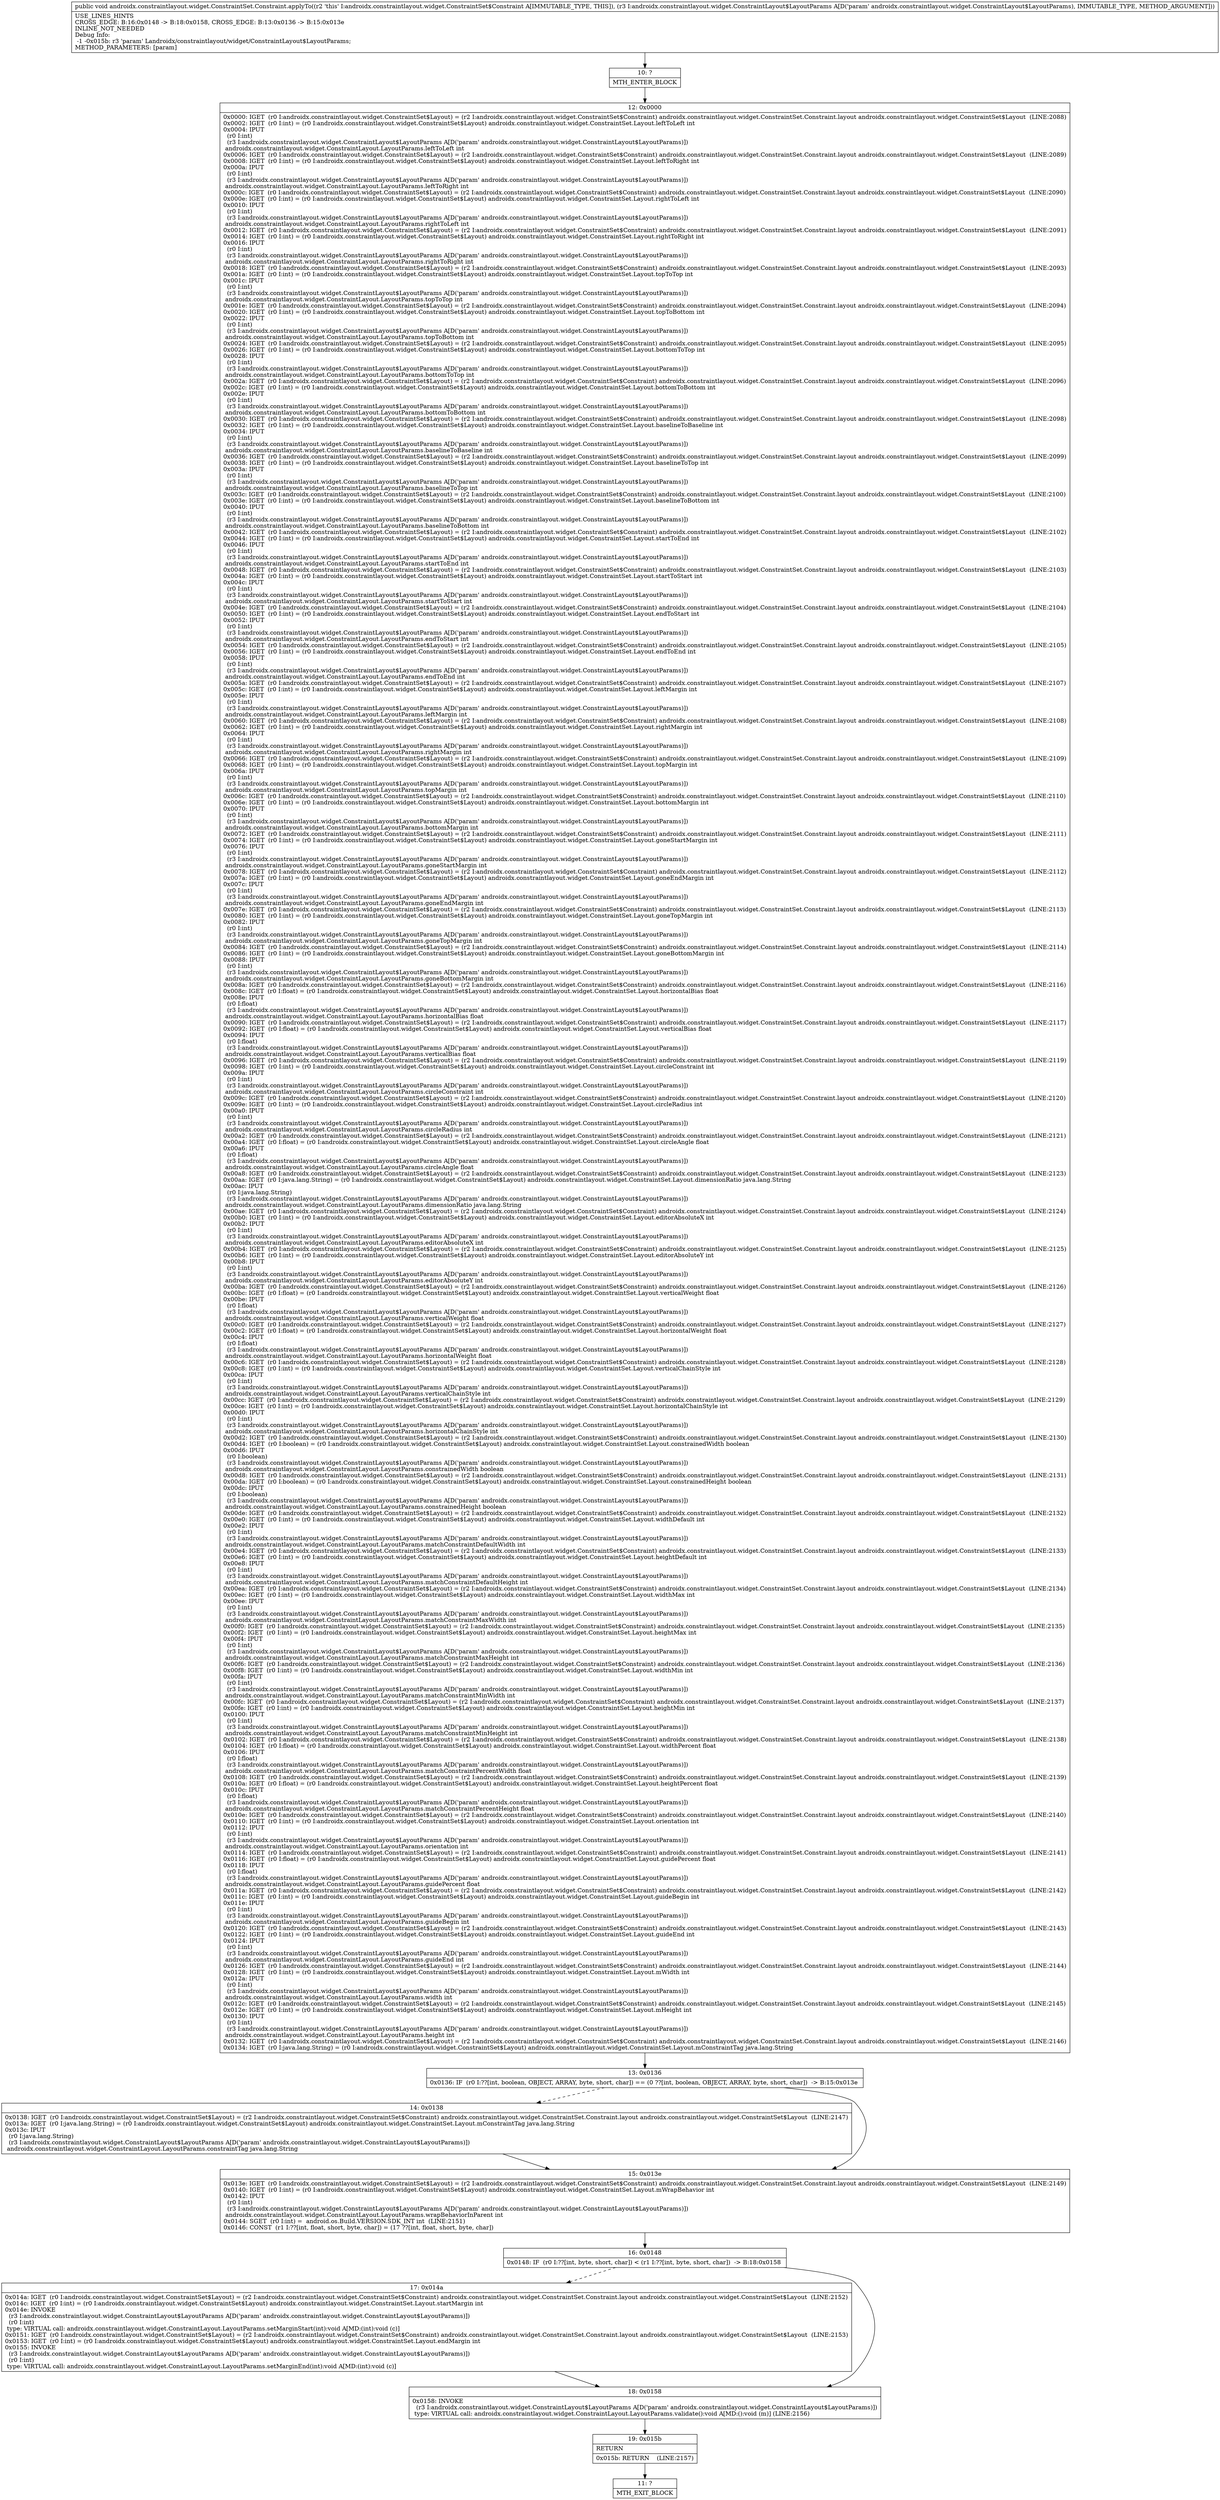 digraph "CFG forandroidx.constraintlayout.widget.ConstraintSet.Constraint.applyTo(Landroidx\/constraintlayout\/widget\/ConstraintLayout$LayoutParams;)V" {
Node_10 [shape=record,label="{10\:\ ?|MTH_ENTER_BLOCK\l}"];
Node_12 [shape=record,label="{12\:\ 0x0000|0x0000: IGET  (r0 I:androidx.constraintlayout.widget.ConstraintSet$Layout) = (r2 I:androidx.constraintlayout.widget.ConstraintSet$Constraint) androidx.constraintlayout.widget.ConstraintSet.Constraint.layout androidx.constraintlayout.widget.ConstraintSet$Layout  (LINE:2088)\l0x0002: IGET  (r0 I:int) = (r0 I:androidx.constraintlayout.widget.ConstraintSet$Layout) androidx.constraintlayout.widget.ConstraintSet.Layout.leftToLeft int \l0x0004: IPUT  \l  (r0 I:int)\l  (r3 I:androidx.constraintlayout.widget.ConstraintLayout$LayoutParams A[D('param' androidx.constraintlayout.widget.ConstraintLayout$LayoutParams)])\l androidx.constraintlayout.widget.ConstraintLayout.LayoutParams.leftToLeft int \l0x0006: IGET  (r0 I:androidx.constraintlayout.widget.ConstraintSet$Layout) = (r2 I:androidx.constraintlayout.widget.ConstraintSet$Constraint) androidx.constraintlayout.widget.ConstraintSet.Constraint.layout androidx.constraintlayout.widget.ConstraintSet$Layout  (LINE:2089)\l0x0008: IGET  (r0 I:int) = (r0 I:androidx.constraintlayout.widget.ConstraintSet$Layout) androidx.constraintlayout.widget.ConstraintSet.Layout.leftToRight int \l0x000a: IPUT  \l  (r0 I:int)\l  (r3 I:androidx.constraintlayout.widget.ConstraintLayout$LayoutParams A[D('param' androidx.constraintlayout.widget.ConstraintLayout$LayoutParams)])\l androidx.constraintlayout.widget.ConstraintLayout.LayoutParams.leftToRight int \l0x000c: IGET  (r0 I:androidx.constraintlayout.widget.ConstraintSet$Layout) = (r2 I:androidx.constraintlayout.widget.ConstraintSet$Constraint) androidx.constraintlayout.widget.ConstraintSet.Constraint.layout androidx.constraintlayout.widget.ConstraintSet$Layout  (LINE:2090)\l0x000e: IGET  (r0 I:int) = (r0 I:androidx.constraintlayout.widget.ConstraintSet$Layout) androidx.constraintlayout.widget.ConstraintSet.Layout.rightToLeft int \l0x0010: IPUT  \l  (r0 I:int)\l  (r3 I:androidx.constraintlayout.widget.ConstraintLayout$LayoutParams A[D('param' androidx.constraintlayout.widget.ConstraintLayout$LayoutParams)])\l androidx.constraintlayout.widget.ConstraintLayout.LayoutParams.rightToLeft int \l0x0012: IGET  (r0 I:androidx.constraintlayout.widget.ConstraintSet$Layout) = (r2 I:androidx.constraintlayout.widget.ConstraintSet$Constraint) androidx.constraintlayout.widget.ConstraintSet.Constraint.layout androidx.constraintlayout.widget.ConstraintSet$Layout  (LINE:2091)\l0x0014: IGET  (r0 I:int) = (r0 I:androidx.constraintlayout.widget.ConstraintSet$Layout) androidx.constraintlayout.widget.ConstraintSet.Layout.rightToRight int \l0x0016: IPUT  \l  (r0 I:int)\l  (r3 I:androidx.constraintlayout.widget.ConstraintLayout$LayoutParams A[D('param' androidx.constraintlayout.widget.ConstraintLayout$LayoutParams)])\l androidx.constraintlayout.widget.ConstraintLayout.LayoutParams.rightToRight int \l0x0018: IGET  (r0 I:androidx.constraintlayout.widget.ConstraintSet$Layout) = (r2 I:androidx.constraintlayout.widget.ConstraintSet$Constraint) androidx.constraintlayout.widget.ConstraintSet.Constraint.layout androidx.constraintlayout.widget.ConstraintSet$Layout  (LINE:2093)\l0x001a: IGET  (r0 I:int) = (r0 I:androidx.constraintlayout.widget.ConstraintSet$Layout) androidx.constraintlayout.widget.ConstraintSet.Layout.topToTop int \l0x001c: IPUT  \l  (r0 I:int)\l  (r3 I:androidx.constraintlayout.widget.ConstraintLayout$LayoutParams A[D('param' androidx.constraintlayout.widget.ConstraintLayout$LayoutParams)])\l androidx.constraintlayout.widget.ConstraintLayout.LayoutParams.topToTop int \l0x001e: IGET  (r0 I:androidx.constraintlayout.widget.ConstraintSet$Layout) = (r2 I:androidx.constraintlayout.widget.ConstraintSet$Constraint) androidx.constraintlayout.widget.ConstraintSet.Constraint.layout androidx.constraintlayout.widget.ConstraintSet$Layout  (LINE:2094)\l0x0020: IGET  (r0 I:int) = (r0 I:androidx.constraintlayout.widget.ConstraintSet$Layout) androidx.constraintlayout.widget.ConstraintSet.Layout.topToBottom int \l0x0022: IPUT  \l  (r0 I:int)\l  (r3 I:androidx.constraintlayout.widget.ConstraintLayout$LayoutParams A[D('param' androidx.constraintlayout.widget.ConstraintLayout$LayoutParams)])\l androidx.constraintlayout.widget.ConstraintLayout.LayoutParams.topToBottom int \l0x0024: IGET  (r0 I:androidx.constraintlayout.widget.ConstraintSet$Layout) = (r2 I:androidx.constraintlayout.widget.ConstraintSet$Constraint) androidx.constraintlayout.widget.ConstraintSet.Constraint.layout androidx.constraintlayout.widget.ConstraintSet$Layout  (LINE:2095)\l0x0026: IGET  (r0 I:int) = (r0 I:androidx.constraintlayout.widget.ConstraintSet$Layout) androidx.constraintlayout.widget.ConstraintSet.Layout.bottomToTop int \l0x0028: IPUT  \l  (r0 I:int)\l  (r3 I:androidx.constraintlayout.widget.ConstraintLayout$LayoutParams A[D('param' androidx.constraintlayout.widget.ConstraintLayout$LayoutParams)])\l androidx.constraintlayout.widget.ConstraintLayout.LayoutParams.bottomToTop int \l0x002a: IGET  (r0 I:androidx.constraintlayout.widget.ConstraintSet$Layout) = (r2 I:androidx.constraintlayout.widget.ConstraintSet$Constraint) androidx.constraintlayout.widget.ConstraintSet.Constraint.layout androidx.constraintlayout.widget.ConstraintSet$Layout  (LINE:2096)\l0x002c: IGET  (r0 I:int) = (r0 I:androidx.constraintlayout.widget.ConstraintSet$Layout) androidx.constraintlayout.widget.ConstraintSet.Layout.bottomToBottom int \l0x002e: IPUT  \l  (r0 I:int)\l  (r3 I:androidx.constraintlayout.widget.ConstraintLayout$LayoutParams A[D('param' androidx.constraintlayout.widget.ConstraintLayout$LayoutParams)])\l androidx.constraintlayout.widget.ConstraintLayout.LayoutParams.bottomToBottom int \l0x0030: IGET  (r0 I:androidx.constraintlayout.widget.ConstraintSet$Layout) = (r2 I:androidx.constraintlayout.widget.ConstraintSet$Constraint) androidx.constraintlayout.widget.ConstraintSet.Constraint.layout androidx.constraintlayout.widget.ConstraintSet$Layout  (LINE:2098)\l0x0032: IGET  (r0 I:int) = (r0 I:androidx.constraintlayout.widget.ConstraintSet$Layout) androidx.constraintlayout.widget.ConstraintSet.Layout.baselineToBaseline int \l0x0034: IPUT  \l  (r0 I:int)\l  (r3 I:androidx.constraintlayout.widget.ConstraintLayout$LayoutParams A[D('param' androidx.constraintlayout.widget.ConstraintLayout$LayoutParams)])\l androidx.constraintlayout.widget.ConstraintLayout.LayoutParams.baselineToBaseline int \l0x0036: IGET  (r0 I:androidx.constraintlayout.widget.ConstraintSet$Layout) = (r2 I:androidx.constraintlayout.widget.ConstraintSet$Constraint) androidx.constraintlayout.widget.ConstraintSet.Constraint.layout androidx.constraintlayout.widget.ConstraintSet$Layout  (LINE:2099)\l0x0038: IGET  (r0 I:int) = (r0 I:androidx.constraintlayout.widget.ConstraintSet$Layout) androidx.constraintlayout.widget.ConstraintSet.Layout.baselineToTop int \l0x003a: IPUT  \l  (r0 I:int)\l  (r3 I:androidx.constraintlayout.widget.ConstraintLayout$LayoutParams A[D('param' androidx.constraintlayout.widget.ConstraintLayout$LayoutParams)])\l androidx.constraintlayout.widget.ConstraintLayout.LayoutParams.baselineToTop int \l0x003c: IGET  (r0 I:androidx.constraintlayout.widget.ConstraintSet$Layout) = (r2 I:androidx.constraintlayout.widget.ConstraintSet$Constraint) androidx.constraintlayout.widget.ConstraintSet.Constraint.layout androidx.constraintlayout.widget.ConstraintSet$Layout  (LINE:2100)\l0x003e: IGET  (r0 I:int) = (r0 I:androidx.constraintlayout.widget.ConstraintSet$Layout) androidx.constraintlayout.widget.ConstraintSet.Layout.baselineToBottom int \l0x0040: IPUT  \l  (r0 I:int)\l  (r3 I:androidx.constraintlayout.widget.ConstraintLayout$LayoutParams A[D('param' androidx.constraintlayout.widget.ConstraintLayout$LayoutParams)])\l androidx.constraintlayout.widget.ConstraintLayout.LayoutParams.baselineToBottom int \l0x0042: IGET  (r0 I:androidx.constraintlayout.widget.ConstraintSet$Layout) = (r2 I:androidx.constraintlayout.widget.ConstraintSet$Constraint) androidx.constraintlayout.widget.ConstraintSet.Constraint.layout androidx.constraintlayout.widget.ConstraintSet$Layout  (LINE:2102)\l0x0044: IGET  (r0 I:int) = (r0 I:androidx.constraintlayout.widget.ConstraintSet$Layout) androidx.constraintlayout.widget.ConstraintSet.Layout.startToEnd int \l0x0046: IPUT  \l  (r0 I:int)\l  (r3 I:androidx.constraintlayout.widget.ConstraintLayout$LayoutParams A[D('param' androidx.constraintlayout.widget.ConstraintLayout$LayoutParams)])\l androidx.constraintlayout.widget.ConstraintLayout.LayoutParams.startToEnd int \l0x0048: IGET  (r0 I:androidx.constraintlayout.widget.ConstraintSet$Layout) = (r2 I:androidx.constraintlayout.widget.ConstraintSet$Constraint) androidx.constraintlayout.widget.ConstraintSet.Constraint.layout androidx.constraintlayout.widget.ConstraintSet$Layout  (LINE:2103)\l0x004a: IGET  (r0 I:int) = (r0 I:androidx.constraintlayout.widget.ConstraintSet$Layout) androidx.constraintlayout.widget.ConstraintSet.Layout.startToStart int \l0x004c: IPUT  \l  (r0 I:int)\l  (r3 I:androidx.constraintlayout.widget.ConstraintLayout$LayoutParams A[D('param' androidx.constraintlayout.widget.ConstraintLayout$LayoutParams)])\l androidx.constraintlayout.widget.ConstraintLayout.LayoutParams.startToStart int \l0x004e: IGET  (r0 I:androidx.constraintlayout.widget.ConstraintSet$Layout) = (r2 I:androidx.constraintlayout.widget.ConstraintSet$Constraint) androidx.constraintlayout.widget.ConstraintSet.Constraint.layout androidx.constraintlayout.widget.ConstraintSet$Layout  (LINE:2104)\l0x0050: IGET  (r0 I:int) = (r0 I:androidx.constraintlayout.widget.ConstraintSet$Layout) androidx.constraintlayout.widget.ConstraintSet.Layout.endToStart int \l0x0052: IPUT  \l  (r0 I:int)\l  (r3 I:androidx.constraintlayout.widget.ConstraintLayout$LayoutParams A[D('param' androidx.constraintlayout.widget.ConstraintLayout$LayoutParams)])\l androidx.constraintlayout.widget.ConstraintLayout.LayoutParams.endToStart int \l0x0054: IGET  (r0 I:androidx.constraintlayout.widget.ConstraintSet$Layout) = (r2 I:androidx.constraintlayout.widget.ConstraintSet$Constraint) androidx.constraintlayout.widget.ConstraintSet.Constraint.layout androidx.constraintlayout.widget.ConstraintSet$Layout  (LINE:2105)\l0x0056: IGET  (r0 I:int) = (r0 I:androidx.constraintlayout.widget.ConstraintSet$Layout) androidx.constraintlayout.widget.ConstraintSet.Layout.endToEnd int \l0x0058: IPUT  \l  (r0 I:int)\l  (r3 I:androidx.constraintlayout.widget.ConstraintLayout$LayoutParams A[D('param' androidx.constraintlayout.widget.ConstraintLayout$LayoutParams)])\l androidx.constraintlayout.widget.ConstraintLayout.LayoutParams.endToEnd int \l0x005a: IGET  (r0 I:androidx.constraintlayout.widget.ConstraintSet$Layout) = (r2 I:androidx.constraintlayout.widget.ConstraintSet$Constraint) androidx.constraintlayout.widget.ConstraintSet.Constraint.layout androidx.constraintlayout.widget.ConstraintSet$Layout  (LINE:2107)\l0x005c: IGET  (r0 I:int) = (r0 I:androidx.constraintlayout.widget.ConstraintSet$Layout) androidx.constraintlayout.widget.ConstraintSet.Layout.leftMargin int \l0x005e: IPUT  \l  (r0 I:int)\l  (r3 I:androidx.constraintlayout.widget.ConstraintLayout$LayoutParams A[D('param' androidx.constraintlayout.widget.ConstraintLayout$LayoutParams)])\l androidx.constraintlayout.widget.ConstraintLayout.LayoutParams.leftMargin int \l0x0060: IGET  (r0 I:androidx.constraintlayout.widget.ConstraintSet$Layout) = (r2 I:androidx.constraintlayout.widget.ConstraintSet$Constraint) androidx.constraintlayout.widget.ConstraintSet.Constraint.layout androidx.constraintlayout.widget.ConstraintSet$Layout  (LINE:2108)\l0x0062: IGET  (r0 I:int) = (r0 I:androidx.constraintlayout.widget.ConstraintSet$Layout) androidx.constraintlayout.widget.ConstraintSet.Layout.rightMargin int \l0x0064: IPUT  \l  (r0 I:int)\l  (r3 I:androidx.constraintlayout.widget.ConstraintLayout$LayoutParams A[D('param' androidx.constraintlayout.widget.ConstraintLayout$LayoutParams)])\l androidx.constraintlayout.widget.ConstraintLayout.LayoutParams.rightMargin int \l0x0066: IGET  (r0 I:androidx.constraintlayout.widget.ConstraintSet$Layout) = (r2 I:androidx.constraintlayout.widget.ConstraintSet$Constraint) androidx.constraintlayout.widget.ConstraintSet.Constraint.layout androidx.constraintlayout.widget.ConstraintSet$Layout  (LINE:2109)\l0x0068: IGET  (r0 I:int) = (r0 I:androidx.constraintlayout.widget.ConstraintSet$Layout) androidx.constraintlayout.widget.ConstraintSet.Layout.topMargin int \l0x006a: IPUT  \l  (r0 I:int)\l  (r3 I:androidx.constraintlayout.widget.ConstraintLayout$LayoutParams A[D('param' androidx.constraintlayout.widget.ConstraintLayout$LayoutParams)])\l androidx.constraintlayout.widget.ConstraintLayout.LayoutParams.topMargin int \l0x006c: IGET  (r0 I:androidx.constraintlayout.widget.ConstraintSet$Layout) = (r2 I:androidx.constraintlayout.widget.ConstraintSet$Constraint) androidx.constraintlayout.widget.ConstraintSet.Constraint.layout androidx.constraintlayout.widget.ConstraintSet$Layout  (LINE:2110)\l0x006e: IGET  (r0 I:int) = (r0 I:androidx.constraintlayout.widget.ConstraintSet$Layout) androidx.constraintlayout.widget.ConstraintSet.Layout.bottomMargin int \l0x0070: IPUT  \l  (r0 I:int)\l  (r3 I:androidx.constraintlayout.widget.ConstraintLayout$LayoutParams A[D('param' androidx.constraintlayout.widget.ConstraintLayout$LayoutParams)])\l androidx.constraintlayout.widget.ConstraintLayout.LayoutParams.bottomMargin int \l0x0072: IGET  (r0 I:androidx.constraintlayout.widget.ConstraintSet$Layout) = (r2 I:androidx.constraintlayout.widget.ConstraintSet$Constraint) androidx.constraintlayout.widget.ConstraintSet.Constraint.layout androidx.constraintlayout.widget.ConstraintSet$Layout  (LINE:2111)\l0x0074: IGET  (r0 I:int) = (r0 I:androidx.constraintlayout.widget.ConstraintSet$Layout) androidx.constraintlayout.widget.ConstraintSet.Layout.goneStartMargin int \l0x0076: IPUT  \l  (r0 I:int)\l  (r3 I:androidx.constraintlayout.widget.ConstraintLayout$LayoutParams A[D('param' androidx.constraintlayout.widget.ConstraintLayout$LayoutParams)])\l androidx.constraintlayout.widget.ConstraintLayout.LayoutParams.goneStartMargin int \l0x0078: IGET  (r0 I:androidx.constraintlayout.widget.ConstraintSet$Layout) = (r2 I:androidx.constraintlayout.widget.ConstraintSet$Constraint) androidx.constraintlayout.widget.ConstraintSet.Constraint.layout androidx.constraintlayout.widget.ConstraintSet$Layout  (LINE:2112)\l0x007a: IGET  (r0 I:int) = (r0 I:androidx.constraintlayout.widget.ConstraintSet$Layout) androidx.constraintlayout.widget.ConstraintSet.Layout.goneEndMargin int \l0x007c: IPUT  \l  (r0 I:int)\l  (r3 I:androidx.constraintlayout.widget.ConstraintLayout$LayoutParams A[D('param' androidx.constraintlayout.widget.ConstraintLayout$LayoutParams)])\l androidx.constraintlayout.widget.ConstraintLayout.LayoutParams.goneEndMargin int \l0x007e: IGET  (r0 I:androidx.constraintlayout.widget.ConstraintSet$Layout) = (r2 I:androidx.constraintlayout.widget.ConstraintSet$Constraint) androidx.constraintlayout.widget.ConstraintSet.Constraint.layout androidx.constraintlayout.widget.ConstraintSet$Layout  (LINE:2113)\l0x0080: IGET  (r0 I:int) = (r0 I:androidx.constraintlayout.widget.ConstraintSet$Layout) androidx.constraintlayout.widget.ConstraintSet.Layout.goneTopMargin int \l0x0082: IPUT  \l  (r0 I:int)\l  (r3 I:androidx.constraintlayout.widget.ConstraintLayout$LayoutParams A[D('param' androidx.constraintlayout.widget.ConstraintLayout$LayoutParams)])\l androidx.constraintlayout.widget.ConstraintLayout.LayoutParams.goneTopMargin int \l0x0084: IGET  (r0 I:androidx.constraintlayout.widget.ConstraintSet$Layout) = (r2 I:androidx.constraintlayout.widget.ConstraintSet$Constraint) androidx.constraintlayout.widget.ConstraintSet.Constraint.layout androidx.constraintlayout.widget.ConstraintSet$Layout  (LINE:2114)\l0x0086: IGET  (r0 I:int) = (r0 I:androidx.constraintlayout.widget.ConstraintSet$Layout) androidx.constraintlayout.widget.ConstraintSet.Layout.goneBottomMargin int \l0x0088: IPUT  \l  (r0 I:int)\l  (r3 I:androidx.constraintlayout.widget.ConstraintLayout$LayoutParams A[D('param' androidx.constraintlayout.widget.ConstraintLayout$LayoutParams)])\l androidx.constraintlayout.widget.ConstraintLayout.LayoutParams.goneBottomMargin int \l0x008a: IGET  (r0 I:androidx.constraintlayout.widget.ConstraintSet$Layout) = (r2 I:androidx.constraintlayout.widget.ConstraintSet$Constraint) androidx.constraintlayout.widget.ConstraintSet.Constraint.layout androidx.constraintlayout.widget.ConstraintSet$Layout  (LINE:2116)\l0x008c: IGET  (r0 I:float) = (r0 I:androidx.constraintlayout.widget.ConstraintSet$Layout) androidx.constraintlayout.widget.ConstraintSet.Layout.horizontalBias float \l0x008e: IPUT  \l  (r0 I:float)\l  (r3 I:androidx.constraintlayout.widget.ConstraintLayout$LayoutParams A[D('param' androidx.constraintlayout.widget.ConstraintLayout$LayoutParams)])\l androidx.constraintlayout.widget.ConstraintLayout.LayoutParams.horizontalBias float \l0x0090: IGET  (r0 I:androidx.constraintlayout.widget.ConstraintSet$Layout) = (r2 I:androidx.constraintlayout.widget.ConstraintSet$Constraint) androidx.constraintlayout.widget.ConstraintSet.Constraint.layout androidx.constraintlayout.widget.ConstraintSet$Layout  (LINE:2117)\l0x0092: IGET  (r0 I:float) = (r0 I:androidx.constraintlayout.widget.ConstraintSet$Layout) androidx.constraintlayout.widget.ConstraintSet.Layout.verticalBias float \l0x0094: IPUT  \l  (r0 I:float)\l  (r3 I:androidx.constraintlayout.widget.ConstraintLayout$LayoutParams A[D('param' androidx.constraintlayout.widget.ConstraintLayout$LayoutParams)])\l androidx.constraintlayout.widget.ConstraintLayout.LayoutParams.verticalBias float \l0x0096: IGET  (r0 I:androidx.constraintlayout.widget.ConstraintSet$Layout) = (r2 I:androidx.constraintlayout.widget.ConstraintSet$Constraint) androidx.constraintlayout.widget.ConstraintSet.Constraint.layout androidx.constraintlayout.widget.ConstraintSet$Layout  (LINE:2119)\l0x0098: IGET  (r0 I:int) = (r0 I:androidx.constraintlayout.widget.ConstraintSet$Layout) androidx.constraintlayout.widget.ConstraintSet.Layout.circleConstraint int \l0x009a: IPUT  \l  (r0 I:int)\l  (r3 I:androidx.constraintlayout.widget.ConstraintLayout$LayoutParams A[D('param' androidx.constraintlayout.widget.ConstraintLayout$LayoutParams)])\l androidx.constraintlayout.widget.ConstraintLayout.LayoutParams.circleConstraint int \l0x009c: IGET  (r0 I:androidx.constraintlayout.widget.ConstraintSet$Layout) = (r2 I:androidx.constraintlayout.widget.ConstraintSet$Constraint) androidx.constraintlayout.widget.ConstraintSet.Constraint.layout androidx.constraintlayout.widget.ConstraintSet$Layout  (LINE:2120)\l0x009e: IGET  (r0 I:int) = (r0 I:androidx.constraintlayout.widget.ConstraintSet$Layout) androidx.constraintlayout.widget.ConstraintSet.Layout.circleRadius int \l0x00a0: IPUT  \l  (r0 I:int)\l  (r3 I:androidx.constraintlayout.widget.ConstraintLayout$LayoutParams A[D('param' androidx.constraintlayout.widget.ConstraintLayout$LayoutParams)])\l androidx.constraintlayout.widget.ConstraintLayout.LayoutParams.circleRadius int \l0x00a2: IGET  (r0 I:androidx.constraintlayout.widget.ConstraintSet$Layout) = (r2 I:androidx.constraintlayout.widget.ConstraintSet$Constraint) androidx.constraintlayout.widget.ConstraintSet.Constraint.layout androidx.constraintlayout.widget.ConstraintSet$Layout  (LINE:2121)\l0x00a4: IGET  (r0 I:float) = (r0 I:androidx.constraintlayout.widget.ConstraintSet$Layout) androidx.constraintlayout.widget.ConstraintSet.Layout.circleAngle float \l0x00a6: IPUT  \l  (r0 I:float)\l  (r3 I:androidx.constraintlayout.widget.ConstraintLayout$LayoutParams A[D('param' androidx.constraintlayout.widget.ConstraintLayout$LayoutParams)])\l androidx.constraintlayout.widget.ConstraintLayout.LayoutParams.circleAngle float \l0x00a8: IGET  (r0 I:androidx.constraintlayout.widget.ConstraintSet$Layout) = (r2 I:androidx.constraintlayout.widget.ConstraintSet$Constraint) androidx.constraintlayout.widget.ConstraintSet.Constraint.layout androidx.constraintlayout.widget.ConstraintSet$Layout  (LINE:2123)\l0x00aa: IGET  (r0 I:java.lang.String) = (r0 I:androidx.constraintlayout.widget.ConstraintSet$Layout) androidx.constraintlayout.widget.ConstraintSet.Layout.dimensionRatio java.lang.String \l0x00ac: IPUT  \l  (r0 I:java.lang.String)\l  (r3 I:androidx.constraintlayout.widget.ConstraintLayout$LayoutParams A[D('param' androidx.constraintlayout.widget.ConstraintLayout$LayoutParams)])\l androidx.constraintlayout.widget.ConstraintLayout.LayoutParams.dimensionRatio java.lang.String \l0x00ae: IGET  (r0 I:androidx.constraintlayout.widget.ConstraintSet$Layout) = (r2 I:androidx.constraintlayout.widget.ConstraintSet$Constraint) androidx.constraintlayout.widget.ConstraintSet.Constraint.layout androidx.constraintlayout.widget.ConstraintSet$Layout  (LINE:2124)\l0x00b0: IGET  (r0 I:int) = (r0 I:androidx.constraintlayout.widget.ConstraintSet$Layout) androidx.constraintlayout.widget.ConstraintSet.Layout.editorAbsoluteX int \l0x00b2: IPUT  \l  (r0 I:int)\l  (r3 I:androidx.constraintlayout.widget.ConstraintLayout$LayoutParams A[D('param' androidx.constraintlayout.widget.ConstraintLayout$LayoutParams)])\l androidx.constraintlayout.widget.ConstraintLayout.LayoutParams.editorAbsoluteX int \l0x00b4: IGET  (r0 I:androidx.constraintlayout.widget.ConstraintSet$Layout) = (r2 I:androidx.constraintlayout.widget.ConstraintSet$Constraint) androidx.constraintlayout.widget.ConstraintSet.Constraint.layout androidx.constraintlayout.widget.ConstraintSet$Layout  (LINE:2125)\l0x00b6: IGET  (r0 I:int) = (r0 I:androidx.constraintlayout.widget.ConstraintSet$Layout) androidx.constraintlayout.widget.ConstraintSet.Layout.editorAbsoluteY int \l0x00b8: IPUT  \l  (r0 I:int)\l  (r3 I:androidx.constraintlayout.widget.ConstraintLayout$LayoutParams A[D('param' androidx.constraintlayout.widget.ConstraintLayout$LayoutParams)])\l androidx.constraintlayout.widget.ConstraintLayout.LayoutParams.editorAbsoluteY int \l0x00ba: IGET  (r0 I:androidx.constraintlayout.widget.ConstraintSet$Layout) = (r2 I:androidx.constraintlayout.widget.ConstraintSet$Constraint) androidx.constraintlayout.widget.ConstraintSet.Constraint.layout androidx.constraintlayout.widget.ConstraintSet$Layout  (LINE:2126)\l0x00bc: IGET  (r0 I:float) = (r0 I:androidx.constraintlayout.widget.ConstraintSet$Layout) androidx.constraintlayout.widget.ConstraintSet.Layout.verticalWeight float \l0x00be: IPUT  \l  (r0 I:float)\l  (r3 I:androidx.constraintlayout.widget.ConstraintLayout$LayoutParams A[D('param' androidx.constraintlayout.widget.ConstraintLayout$LayoutParams)])\l androidx.constraintlayout.widget.ConstraintLayout.LayoutParams.verticalWeight float \l0x00c0: IGET  (r0 I:androidx.constraintlayout.widget.ConstraintSet$Layout) = (r2 I:androidx.constraintlayout.widget.ConstraintSet$Constraint) androidx.constraintlayout.widget.ConstraintSet.Constraint.layout androidx.constraintlayout.widget.ConstraintSet$Layout  (LINE:2127)\l0x00c2: IGET  (r0 I:float) = (r0 I:androidx.constraintlayout.widget.ConstraintSet$Layout) androidx.constraintlayout.widget.ConstraintSet.Layout.horizontalWeight float \l0x00c4: IPUT  \l  (r0 I:float)\l  (r3 I:androidx.constraintlayout.widget.ConstraintLayout$LayoutParams A[D('param' androidx.constraintlayout.widget.ConstraintLayout$LayoutParams)])\l androidx.constraintlayout.widget.ConstraintLayout.LayoutParams.horizontalWeight float \l0x00c6: IGET  (r0 I:androidx.constraintlayout.widget.ConstraintSet$Layout) = (r2 I:androidx.constraintlayout.widget.ConstraintSet$Constraint) androidx.constraintlayout.widget.ConstraintSet.Constraint.layout androidx.constraintlayout.widget.ConstraintSet$Layout  (LINE:2128)\l0x00c8: IGET  (r0 I:int) = (r0 I:androidx.constraintlayout.widget.ConstraintSet$Layout) androidx.constraintlayout.widget.ConstraintSet.Layout.verticalChainStyle int \l0x00ca: IPUT  \l  (r0 I:int)\l  (r3 I:androidx.constraintlayout.widget.ConstraintLayout$LayoutParams A[D('param' androidx.constraintlayout.widget.ConstraintLayout$LayoutParams)])\l androidx.constraintlayout.widget.ConstraintLayout.LayoutParams.verticalChainStyle int \l0x00cc: IGET  (r0 I:androidx.constraintlayout.widget.ConstraintSet$Layout) = (r2 I:androidx.constraintlayout.widget.ConstraintSet$Constraint) androidx.constraintlayout.widget.ConstraintSet.Constraint.layout androidx.constraintlayout.widget.ConstraintSet$Layout  (LINE:2129)\l0x00ce: IGET  (r0 I:int) = (r0 I:androidx.constraintlayout.widget.ConstraintSet$Layout) androidx.constraintlayout.widget.ConstraintSet.Layout.horizontalChainStyle int \l0x00d0: IPUT  \l  (r0 I:int)\l  (r3 I:androidx.constraintlayout.widget.ConstraintLayout$LayoutParams A[D('param' androidx.constraintlayout.widget.ConstraintLayout$LayoutParams)])\l androidx.constraintlayout.widget.ConstraintLayout.LayoutParams.horizontalChainStyle int \l0x00d2: IGET  (r0 I:androidx.constraintlayout.widget.ConstraintSet$Layout) = (r2 I:androidx.constraintlayout.widget.ConstraintSet$Constraint) androidx.constraintlayout.widget.ConstraintSet.Constraint.layout androidx.constraintlayout.widget.ConstraintSet$Layout  (LINE:2130)\l0x00d4: IGET  (r0 I:boolean) = (r0 I:androidx.constraintlayout.widget.ConstraintSet$Layout) androidx.constraintlayout.widget.ConstraintSet.Layout.constrainedWidth boolean \l0x00d6: IPUT  \l  (r0 I:boolean)\l  (r3 I:androidx.constraintlayout.widget.ConstraintLayout$LayoutParams A[D('param' androidx.constraintlayout.widget.ConstraintLayout$LayoutParams)])\l androidx.constraintlayout.widget.ConstraintLayout.LayoutParams.constrainedWidth boolean \l0x00d8: IGET  (r0 I:androidx.constraintlayout.widget.ConstraintSet$Layout) = (r2 I:androidx.constraintlayout.widget.ConstraintSet$Constraint) androidx.constraintlayout.widget.ConstraintSet.Constraint.layout androidx.constraintlayout.widget.ConstraintSet$Layout  (LINE:2131)\l0x00da: IGET  (r0 I:boolean) = (r0 I:androidx.constraintlayout.widget.ConstraintSet$Layout) androidx.constraintlayout.widget.ConstraintSet.Layout.constrainedHeight boolean \l0x00dc: IPUT  \l  (r0 I:boolean)\l  (r3 I:androidx.constraintlayout.widget.ConstraintLayout$LayoutParams A[D('param' androidx.constraintlayout.widget.ConstraintLayout$LayoutParams)])\l androidx.constraintlayout.widget.ConstraintLayout.LayoutParams.constrainedHeight boolean \l0x00de: IGET  (r0 I:androidx.constraintlayout.widget.ConstraintSet$Layout) = (r2 I:androidx.constraintlayout.widget.ConstraintSet$Constraint) androidx.constraintlayout.widget.ConstraintSet.Constraint.layout androidx.constraintlayout.widget.ConstraintSet$Layout  (LINE:2132)\l0x00e0: IGET  (r0 I:int) = (r0 I:androidx.constraintlayout.widget.ConstraintSet$Layout) androidx.constraintlayout.widget.ConstraintSet.Layout.widthDefault int \l0x00e2: IPUT  \l  (r0 I:int)\l  (r3 I:androidx.constraintlayout.widget.ConstraintLayout$LayoutParams A[D('param' androidx.constraintlayout.widget.ConstraintLayout$LayoutParams)])\l androidx.constraintlayout.widget.ConstraintLayout.LayoutParams.matchConstraintDefaultWidth int \l0x00e4: IGET  (r0 I:androidx.constraintlayout.widget.ConstraintSet$Layout) = (r2 I:androidx.constraintlayout.widget.ConstraintSet$Constraint) androidx.constraintlayout.widget.ConstraintSet.Constraint.layout androidx.constraintlayout.widget.ConstraintSet$Layout  (LINE:2133)\l0x00e6: IGET  (r0 I:int) = (r0 I:androidx.constraintlayout.widget.ConstraintSet$Layout) androidx.constraintlayout.widget.ConstraintSet.Layout.heightDefault int \l0x00e8: IPUT  \l  (r0 I:int)\l  (r3 I:androidx.constraintlayout.widget.ConstraintLayout$LayoutParams A[D('param' androidx.constraintlayout.widget.ConstraintLayout$LayoutParams)])\l androidx.constraintlayout.widget.ConstraintLayout.LayoutParams.matchConstraintDefaultHeight int \l0x00ea: IGET  (r0 I:androidx.constraintlayout.widget.ConstraintSet$Layout) = (r2 I:androidx.constraintlayout.widget.ConstraintSet$Constraint) androidx.constraintlayout.widget.ConstraintSet.Constraint.layout androidx.constraintlayout.widget.ConstraintSet$Layout  (LINE:2134)\l0x00ec: IGET  (r0 I:int) = (r0 I:androidx.constraintlayout.widget.ConstraintSet$Layout) androidx.constraintlayout.widget.ConstraintSet.Layout.widthMax int \l0x00ee: IPUT  \l  (r0 I:int)\l  (r3 I:androidx.constraintlayout.widget.ConstraintLayout$LayoutParams A[D('param' androidx.constraintlayout.widget.ConstraintLayout$LayoutParams)])\l androidx.constraintlayout.widget.ConstraintLayout.LayoutParams.matchConstraintMaxWidth int \l0x00f0: IGET  (r0 I:androidx.constraintlayout.widget.ConstraintSet$Layout) = (r2 I:androidx.constraintlayout.widget.ConstraintSet$Constraint) androidx.constraintlayout.widget.ConstraintSet.Constraint.layout androidx.constraintlayout.widget.ConstraintSet$Layout  (LINE:2135)\l0x00f2: IGET  (r0 I:int) = (r0 I:androidx.constraintlayout.widget.ConstraintSet$Layout) androidx.constraintlayout.widget.ConstraintSet.Layout.heightMax int \l0x00f4: IPUT  \l  (r0 I:int)\l  (r3 I:androidx.constraintlayout.widget.ConstraintLayout$LayoutParams A[D('param' androidx.constraintlayout.widget.ConstraintLayout$LayoutParams)])\l androidx.constraintlayout.widget.ConstraintLayout.LayoutParams.matchConstraintMaxHeight int \l0x00f6: IGET  (r0 I:androidx.constraintlayout.widget.ConstraintSet$Layout) = (r2 I:androidx.constraintlayout.widget.ConstraintSet$Constraint) androidx.constraintlayout.widget.ConstraintSet.Constraint.layout androidx.constraintlayout.widget.ConstraintSet$Layout  (LINE:2136)\l0x00f8: IGET  (r0 I:int) = (r0 I:androidx.constraintlayout.widget.ConstraintSet$Layout) androidx.constraintlayout.widget.ConstraintSet.Layout.widthMin int \l0x00fa: IPUT  \l  (r0 I:int)\l  (r3 I:androidx.constraintlayout.widget.ConstraintLayout$LayoutParams A[D('param' androidx.constraintlayout.widget.ConstraintLayout$LayoutParams)])\l androidx.constraintlayout.widget.ConstraintLayout.LayoutParams.matchConstraintMinWidth int \l0x00fc: IGET  (r0 I:androidx.constraintlayout.widget.ConstraintSet$Layout) = (r2 I:androidx.constraintlayout.widget.ConstraintSet$Constraint) androidx.constraintlayout.widget.ConstraintSet.Constraint.layout androidx.constraintlayout.widget.ConstraintSet$Layout  (LINE:2137)\l0x00fe: IGET  (r0 I:int) = (r0 I:androidx.constraintlayout.widget.ConstraintSet$Layout) androidx.constraintlayout.widget.ConstraintSet.Layout.heightMin int \l0x0100: IPUT  \l  (r0 I:int)\l  (r3 I:androidx.constraintlayout.widget.ConstraintLayout$LayoutParams A[D('param' androidx.constraintlayout.widget.ConstraintLayout$LayoutParams)])\l androidx.constraintlayout.widget.ConstraintLayout.LayoutParams.matchConstraintMinHeight int \l0x0102: IGET  (r0 I:androidx.constraintlayout.widget.ConstraintSet$Layout) = (r2 I:androidx.constraintlayout.widget.ConstraintSet$Constraint) androidx.constraintlayout.widget.ConstraintSet.Constraint.layout androidx.constraintlayout.widget.ConstraintSet$Layout  (LINE:2138)\l0x0104: IGET  (r0 I:float) = (r0 I:androidx.constraintlayout.widget.ConstraintSet$Layout) androidx.constraintlayout.widget.ConstraintSet.Layout.widthPercent float \l0x0106: IPUT  \l  (r0 I:float)\l  (r3 I:androidx.constraintlayout.widget.ConstraintLayout$LayoutParams A[D('param' androidx.constraintlayout.widget.ConstraintLayout$LayoutParams)])\l androidx.constraintlayout.widget.ConstraintLayout.LayoutParams.matchConstraintPercentWidth float \l0x0108: IGET  (r0 I:androidx.constraintlayout.widget.ConstraintSet$Layout) = (r2 I:androidx.constraintlayout.widget.ConstraintSet$Constraint) androidx.constraintlayout.widget.ConstraintSet.Constraint.layout androidx.constraintlayout.widget.ConstraintSet$Layout  (LINE:2139)\l0x010a: IGET  (r0 I:float) = (r0 I:androidx.constraintlayout.widget.ConstraintSet$Layout) androidx.constraintlayout.widget.ConstraintSet.Layout.heightPercent float \l0x010c: IPUT  \l  (r0 I:float)\l  (r3 I:androidx.constraintlayout.widget.ConstraintLayout$LayoutParams A[D('param' androidx.constraintlayout.widget.ConstraintLayout$LayoutParams)])\l androidx.constraintlayout.widget.ConstraintLayout.LayoutParams.matchConstraintPercentHeight float \l0x010e: IGET  (r0 I:androidx.constraintlayout.widget.ConstraintSet$Layout) = (r2 I:androidx.constraintlayout.widget.ConstraintSet$Constraint) androidx.constraintlayout.widget.ConstraintSet.Constraint.layout androidx.constraintlayout.widget.ConstraintSet$Layout  (LINE:2140)\l0x0110: IGET  (r0 I:int) = (r0 I:androidx.constraintlayout.widget.ConstraintSet$Layout) androidx.constraintlayout.widget.ConstraintSet.Layout.orientation int \l0x0112: IPUT  \l  (r0 I:int)\l  (r3 I:androidx.constraintlayout.widget.ConstraintLayout$LayoutParams A[D('param' androidx.constraintlayout.widget.ConstraintLayout$LayoutParams)])\l androidx.constraintlayout.widget.ConstraintLayout.LayoutParams.orientation int \l0x0114: IGET  (r0 I:androidx.constraintlayout.widget.ConstraintSet$Layout) = (r2 I:androidx.constraintlayout.widget.ConstraintSet$Constraint) androidx.constraintlayout.widget.ConstraintSet.Constraint.layout androidx.constraintlayout.widget.ConstraintSet$Layout  (LINE:2141)\l0x0116: IGET  (r0 I:float) = (r0 I:androidx.constraintlayout.widget.ConstraintSet$Layout) androidx.constraintlayout.widget.ConstraintSet.Layout.guidePercent float \l0x0118: IPUT  \l  (r0 I:float)\l  (r3 I:androidx.constraintlayout.widget.ConstraintLayout$LayoutParams A[D('param' androidx.constraintlayout.widget.ConstraintLayout$LayoutParams)])\l androidx.constraintlayout.widget.ConstraintLayout.LayoutParams.guidePercent float \l0x011a: IGET  (r0 I:androidx.constraintlayout.widget.ConstraintSet$Layout) = (r2 I:androidx.constraintlayout.widget.ConstraintSet$Constraint) androidx.constraintlayout.widget.ConstraintSet.Constraint.layout androidx.constraintlayout.widget.ConstraintSet$Layout  (LINE:2142)\l0x011c: IGET  (r0 I:int) = (r0 I:androidx.constraintlayout.widget.ConstraintSet$Layout) androidx.constraintlayout.widget.ConstraintSet.Layout.guideBegin int \l0x011e: IPUT  \l  (r0 I:int)\l  (r3 I:androidx.constraintlayout.widget.ConstraintLayout$LayoutParams A[D('param' androidx.constraintlayout.widget.ConstraintLayout$LayoutParams)])\l androidx.constraintlayout.widget.ConstraintLayout.LayoutParams.guideBegin int \l0x0120: IGET  (r0 I:androidx.constraintlayout.widget.ConstraintSet$Layout) = (r2 I:androidx.constraintlayout.widget.ConstraintSet$Constraint) androidx.constraintlayout.widget.ConstraintSet.Constraint.layout androidx.constraintlayout.widget.ConstraintSet$Layout  (LINE:2143)\l0x0122: IGET  (r0 I:int) = (r0 I:androidx.constraintlayout.widget.ConstraintSet$Layout) androidx.constraintlayout.widget.ConstraintSet.Layout.guideEnd int \l0x0124: IPUT  \l  (r0 I:int)\l  (r3 I:androidx.constraintlayout.widget.ConstraintLayout$LayoutParams A[D('param' androidx.constraintlayout.widget.ConstraintLayout$LayoutParams)])\l androidx.constraintlayout.widget.ConstraintLayout.LayoutParams.guideEnd int \l0x0126: IGET  (r0 I:androidx.constraintlayout.widget.ConstraintSet$Layout) = (r2 I:androidx.constraintlayout.widget.ConstraintSet$Constraint) androidx.constraintlayout.widget.ConstraintSet.Constraint.layout androidx.constraintlayout.widget.ConstraintSet$Layout  (LINE:2144)\l0x0128: IGET  (r0 I:int) = (r0 I:androidx.constraintlayout.widget.ConstraintSet$Layout) androidx.constraintlayout.widget.ConstraintSet.Layout.mWidth int \l0x012a: IPUT  \l  (r0 I:int)\l  (r3 I:androidx.constraintlayout.widget.ConstraintLayout$LayoutParams A[D('param' androidx.constraintlayout.widget.ConstraintLayout$LayoutParams)])\l androidx.constraintlayout.widget.ConstraintLayout.LayoutParams.width int \l0x012c: IGET  (r0 I:androidx.constraintlayout.widget.ConstraintSet$Layout) = (r2 I:androidx.constraintlayout.widget.ConstraintSet$Constraint) androidx.constraintlayout.widget.ConstraintSet.Constraint.layout androidx.constraintlayout.widget.ConstraintSet$Layout  (LINE:2145)\l0x012e: IGET  (r0 I:int) = (r0 I:androidx.constraintlayout.widget.ConstraintSet$Layout) androidx.constraintlayout.widget.ConstraintSet.Layout.mHeight int \l0x0130: IPUT  \l  (r0 I:int)\l  (r3 I:androidx.constraintlayout.widget.ConstraintLayout$LayoutParams A[D('param' androidx.constraintlayout.widget.ConstraintLayout$LayoutParams)])\l androidx.constraintlayout.widget.ConstraintLayout.LayoutParams.height int \l0x0132: IGET  (r0 I:androidx.constraintlayout.widget.ConstraintSet$Layout) = (r2 I:androidx.constraintlayout.widget.ConstraintSet$Constraint) androidx.constraintlayout.widget.ConstraintSet.Constraint.layout androidx.constraintlayout.widget.ConstraintSet$Layout  (LINE:2146)\l0x0134: IGET  (r0 I:java.lang.String) = (r0 I:androidx.constraintlayout.widget.ConstraintSet$Layout) androidx.constraintlayout.widget.ConstraintSet.Layout.mConstraintTag java.lang.String \l}"];
Node_13 [shape=record,label="{13\:\ 0x0136|0x0136: IF  (r0 I:??[int, boolean, OBJECT, ARRAY, byte, short, char]) == (0 ??[int, boolean, OBJECT, ARRAY, byte, short, char])  \-\> B:15:0x013e \l}"];
Node_14 [shape=record,label="{14\:\ 0x0138|0x0138: IGET  (r0 I:androidx.constraintlayout.widget.ConstraintSet$Layout) = (r2 I:androidx.constraintlayout.widget.ConstraintSet$Constraint) androidx.constraintlayout.widget.ConstraintSet.Constraint.layout androidx.constraintlayout.widget.ConstraintSet$Layout  (LINE:2147)\l0x013a: IGET  (r0 I:java.lang.String) = (r0 I:androidx.constraintlayout.widget.ConstraintSet$Layout) androidx.constraintlayout.widget.ConstraintSet.Layout.mConstraintTag java.lang.String \l0x013c: IPUT  \l  (r0 I:java.lang.String)\l  (r3 I:androidx.constraintlayout.widget.ConstraintLayout$LayoutParams A[D('param' androidx.constraintlayout.widget.ConstraintLayout$LayoutParams)])\l androidx.constraintlayout.widget.ConstraintLayout.LayoutParams.constraintTag java.lang.String \l}"];
Node_15 [shape=record,label="{15\:\ 0x013e|0x013e: IGET  (r0 I:androidx.constraintlayout.widget.ConstraintSet$Layout) = (r2 I:androidx.constraintlayout.widget.ConstraintSet$Constraint) androidx.constraintlayout.widget.ConstraintSet.Constraint.layout androidx.constraintlayout.widget.ConstraintSet$Layout  (LINE:2149)\l0x0140: IGET  (r0 I:int) = (r0 I:androidx.constraintlayout.widget.ConstraintSet$Layout) androidx.constraintlayout.widget.ConstraintSet.Layout.mWrapBehavior int \l0x0142: IPUT  \l  (r0 I:int)\l  (r3 I:androidx.constraintlayout.widget.ConstraintLayout$LayoutParams A[D('param' androidx.constraintlayout.widget.ConstraintLayout$LayoutParams)])\l androidx.constraintlayout.widget.ConstraintLayout.LayoutParams.wrapBehaviorInParent int \l0x0144: SGET  (r0 I:int) =  android.os.Build.VERSION.SDK_INT int  (LINE:2151)\l0x0146: CONST  (r1 I:??[int, float, short, byte, char]) = (17 ??[int, float, short, byte, char]) \l}"];
Node_16 [shape=record,label="{16\:\ 0x0148|0x0148: IF  (r0 I:??[int, byte, short, char]) \< (r1 I:??[int, byte, short, char])  \-\> B:18:0x0158 \l}"];
Node_17 [shape=record,label="{17\:\ 0x014a|0x014a: IGET  (r0 I:androidx.constraintlayout.widget.ConstraintSet$Layout) = (r2 I:androidx.constraintlayout.widget.ConstraintSet$Constraint) androidx.constraintlayout.widget.ConstraintSet.Constraint.layout androidx.constraintlayout.widget.ConstraintSet$Layout  (LINE:2152)\l0x014c: IGET  (r0 I:int) = (r0 I:androidx.constraintlayout.widget.ConstraintSet$Layout) androidx.constraintlayout.widget.ConstraintSet.Layout.startMargin int \l0x014e: INVOKE  \l  (r3 I:androidx.constraintlayout.widget.ConstraintLayout$LayoutParams A[D('param' androidx.constraintlayout.widget.ConstraintLayout$LayoutParams)])\l  (r0 I:int)\l type: VIRTUAL call: androidx.constraintlayout.widget.ConstraintLayout.LayoutParams.setMarginStart(int):void A[MD:(int):void (c)]\l0x0151: IGET  (r0 I:androidx.constraintlayout.widget.ConstraintSet$Layout) = (r2 I:androidx.constraintlayout.widget.ConstraintSet$Constraint) androidx.constraintlayout.widget.ConstraintSet.Constraint.layout androidx.constraintlayout.widget.ConstraintSet$Layout  (LINE:2153)\l0x0153: IGET  (r0 I:int) = (r0 I:androidx.constraintlayout.widget.ConstraintSet$Layout) androidx.constraintlayout.widget.ConstraintSet.Layout.endMargin int \l0x0155: INVOKE  \l  (r3 I:androidx.constraintlayout.widget.ConstraintLayout$LayoutParams A[D('param' androidx.constraintlayout.widget.ConstraintLayout$LayoutParams)])\l  (r0 I:int)\l type: VIRTUAL call: androidx.constraintlayout.widget.ConstraintLayout.LayoutParams.setMarginEnd(int):void A[MD:(int):void (c)]\l}"];
Node_18 [shape=record,label="{18\:\ 0x0158|0x0158: INVOKE  \l  (r3 I:androidx.constraintlayout.widget.ConstraintLayout$LayoutParams A[D('param' androidx.constraintlayout.widget.ConstraintLayout$LayoutParams)])\l type: VIRTUAL call: androidx.constraintlayout.widget.ConstraintLayout.LayoutParams.validate():void A[MD:():void (m)] (LINE:2156)\l}"];
Node_19 [shape=record,label="{19\:\ 0x015b|RETURN\l|0x015b: RETURN    (LINE:2157)\l}"];
Node_11 [shape=record,label="{11\:\ ?|MTH_EXIT_BLOCK\l}"];
MethodNode[shape=record,label="{public void androidx.constraintlayout.widget.ConstraintSet.Constraint.applyTo((r2 'this' I:androidx.constraintlayout.widget.ConstraintSet$Constraint A[IMMUTABLE_TYPE, THIS]), (r3 I:androidx.constraintlayout.widget.ConstraintLayout$LayoutParams A[D('param' androidx.constraintlayout.widget.ConstraintLayout$LayoutParams), IMMUTABLE_TYPE, METHOD_ARGUMENT]))  | USE_LINES_HINTS\lCROSS_EDGE: B:16:0x0148 \-\> B:18:0x0158, CROSS_EDGE: B:13:0x0136 \-\> B:15:0x013e\lINLINE_NOT_NEEDED\lDebug Info:\l  \-1 \-0x015b: r3 'param' Landroidx\/constraintlayout\/widget\/ConstraintLayout$LayoutParams;\lMETHOD_PARAMETERS: [param]\l}"];
MethodNode -> Node_10;Node_10 -> Node_12;
Node_12 -> Node_13;
Node_13 -> Node_14[style=dashed];
Node_13 -> Node_15;
Node_14 -> Node_15;
Node_15 -> Node_16;
Node_16 -> Node_17[style=dashed];
Node_16 -> Node_18;
Node_17 -> Node_18;
Node_18 -> Node_19;
Node_19 -> Node_11;
}

